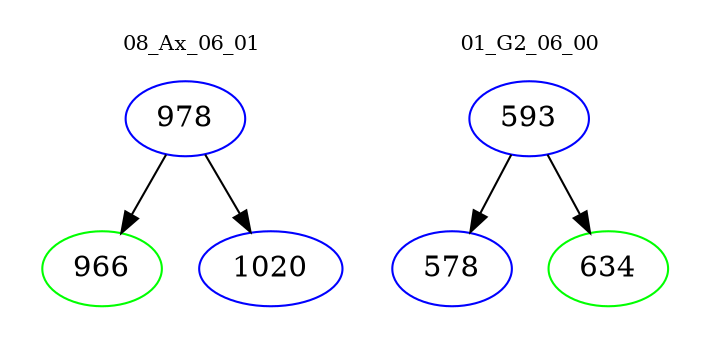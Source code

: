 digraph{
subgraph cluster_0 {
color = white
label = "08_Ax_06_01";
fontsize=10;
T0_978 [label="978", color="blue"]
T0_978 -> T0_966 [color="black"]
T0_966 [label="966", color="green"]
T0_978 -> T0_1020 [color="black"]
T0_1020 [label="1020", color="blue"]
}
subgraph cluster_1 {
color = white
label = "01_G2_06_00";
fontsize=10;
T1_593 [label="593", color="blue"]
T1_593 -> T1_578 [color="black"]
T1_578 [label="578", color="blue"]
T1_593 -> T1_634 [color="black"]
T1_634 [label="634", color="green"]
}
}
